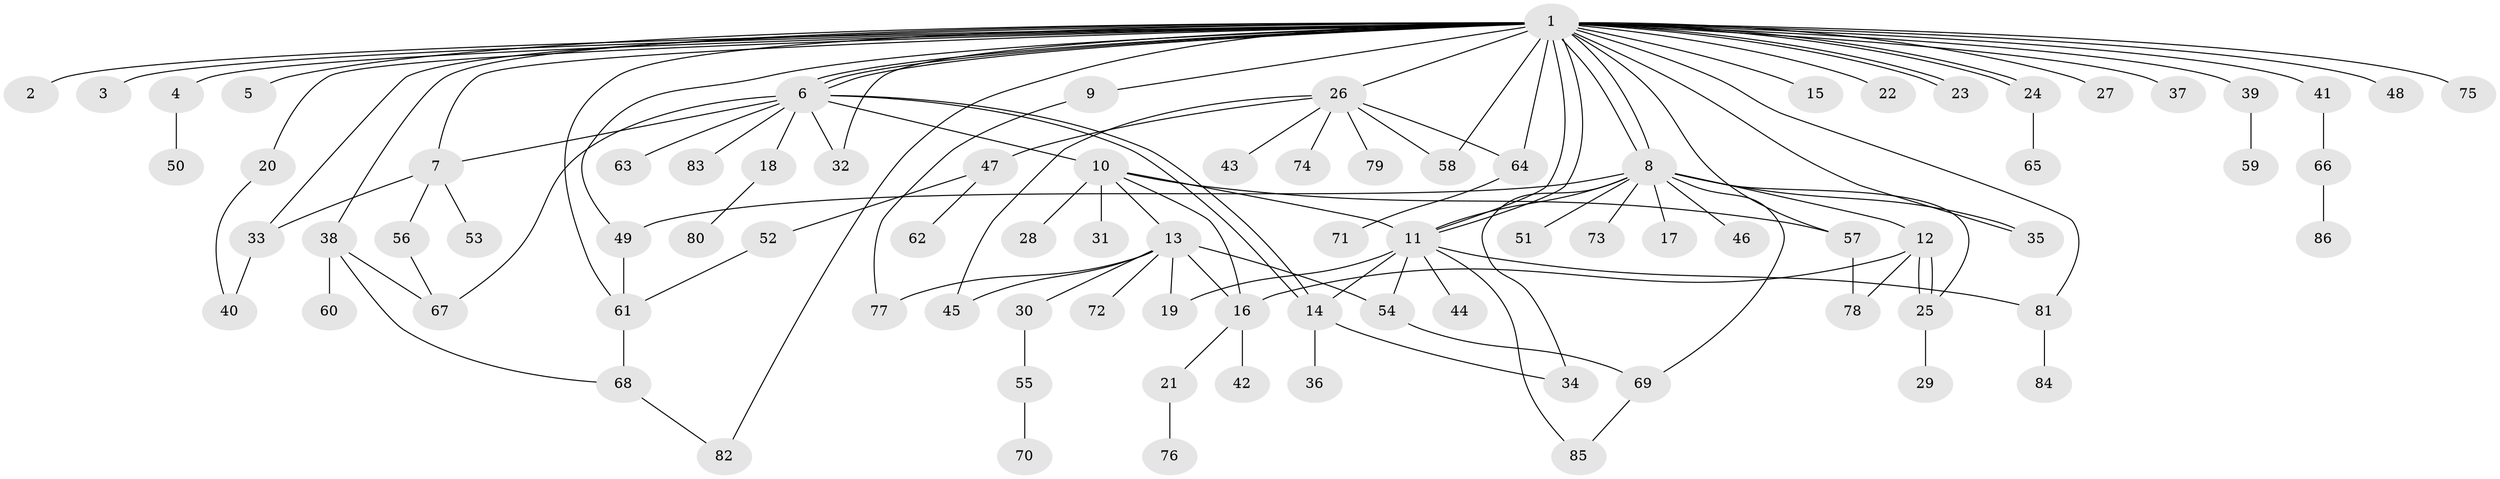 // coarse degree distribution, {14: 0.023255813953488372, 7: 0.09302325581395349, 1: 0.3953488372093023, 5: 0.06976744186046512, 9: 0.023255813953488372, 2: 0.3023255813953488, 6: 0.023255813953488372, 8: 0.023255813953488372, 3: 0.023255813953488372, 4: 0.023255813953488372}
// Generated by graph-tools (version 1.1) at 2025/50/03/04/25 22:50:38]
// undirected, 86 vertices, 123 edges
graph export_dot {
  node [color=gray90,style=filled];
  1;
  2;
  3;
  4;
  5;
  6;
  7;
  8;
  9;
  10;
  11;
  12;
  13;
  14;
  15;
  16;
  17;
  18;
  19;
  20;
  21;
  22;
  23;
  24;
  25;
  26;
  27;
  28;
  29;
  30;
  31;
  32;
  33;
  34;
  35;
  36;
  37;
  38;
  39;
  40;
  41;
  42;
  43;
  44;
  45;
  46;
  47;
  48;
  49;
  50;
  51;
  52;
  53;
  54;
  55;
  56;
  57;
  58;
  59;
  60;
  61;
  62;
  63;
  64;
  65;
  66;
  67;
  68;
  69;
  70;
  71;
  72;
  73;
  74;
  75;
  76;
  77;
  78;
  79;
  80;
  81;
  82;
  83;
  84;
  85;
  86;
  1 -- 2;
  1 -- 3;
  1 -- 4;
  1 -- 5;
  1 -- 6;
  1 -- 6;
  1 -- 6;
  1 -- 7;
  1 -- 8;
  1 -- 8;
  1 -- 9;
  1 -- 11;
  1 -- 11;
  1 -- 15;
  1 -- 20;
  1 -- 22;
  1 -- 23;
  1 -- 23;
  1 -- 24;
  1 -- 24;
  1 -- 26;
  1 -- 27;
  1 -- 32;
  1 -- 33;
  1 -- 35;
  1 -- 37;
  1 -- 38;
  1 -- 39;
  1 -- 41;
  1 -- 48;
  1 -- 49;
  1 -- 57;
  1 -- 58;
  1 -- 61;
  1 -- 64;
  1 -- 75;
  1 -- 81;
  1 -- 82;
  4 -- 50;
  6 -- 7;
  6 -- 10;
  6 -- 14;
  6 -- 14;
  6 -- 18;
  6 -- 32;
  6 -- 63;
  6 -- 67;
  6 -- 83;
  7 -- 33;
  7 -- 53;
  7 -- 56;
  8 -- 11;
  8 -- 12;
  8 -- 17;
  8 -- 25;
  8 -- 34;
  8 -- 35;
  8 -- 46;
  8 -- 49;
  8 -- 51;
  8 -- 69;
  8 -- 73;
  9 -- 77;
  10 -- 11;
  10 -- 13;
  10 -- 16;
  10 -- 28;
  10 -- 31;
  10 -- 57;
  11 -- 14;
  11 -- 19;
  11 -- 44;
  11 -- 54;
  11 -- 81;
  11 -- 85;
  12 -- 16;
  12 -- 25;
  12 -- 25;
  12 -- 78;
  13 -- 16;
  13 -- 19;
  13 -- 30;
  13 -- 45;
  13 -- 54;
  13 -- 72;
  13 -- 77;
  14 -- 34;
  14 -- 36;
  16 -- 21;
  16 -- 42;
  18 -- 80;
  20 -- 40;
  21 -- 76;
  24 -- 65;
  25 -- 29;
  26 -- 43;
  26 -- 45;
  26 -- 47;
  26 -- 58;
  26 -- 64;
  26 -- 74;
  26 -- 79;
  30 -- 55;
  33 -- 40;
  38 -- 60;
  38 -- 67;
  38 -- 68;
  39 -- 59;
  41 -- 66;
  47 -- 52;
  47 -- 62;
  49 -- 61;
  52 -- 61;
  54 -- 69;
  55 -- 70;
  56 -- 67;
  57 -- 78;
  61 -- 68;
  64 -- 71;
  66 -- 86;
  68 -- 82;
  69 -- 85;
  81 -- 84;
}

